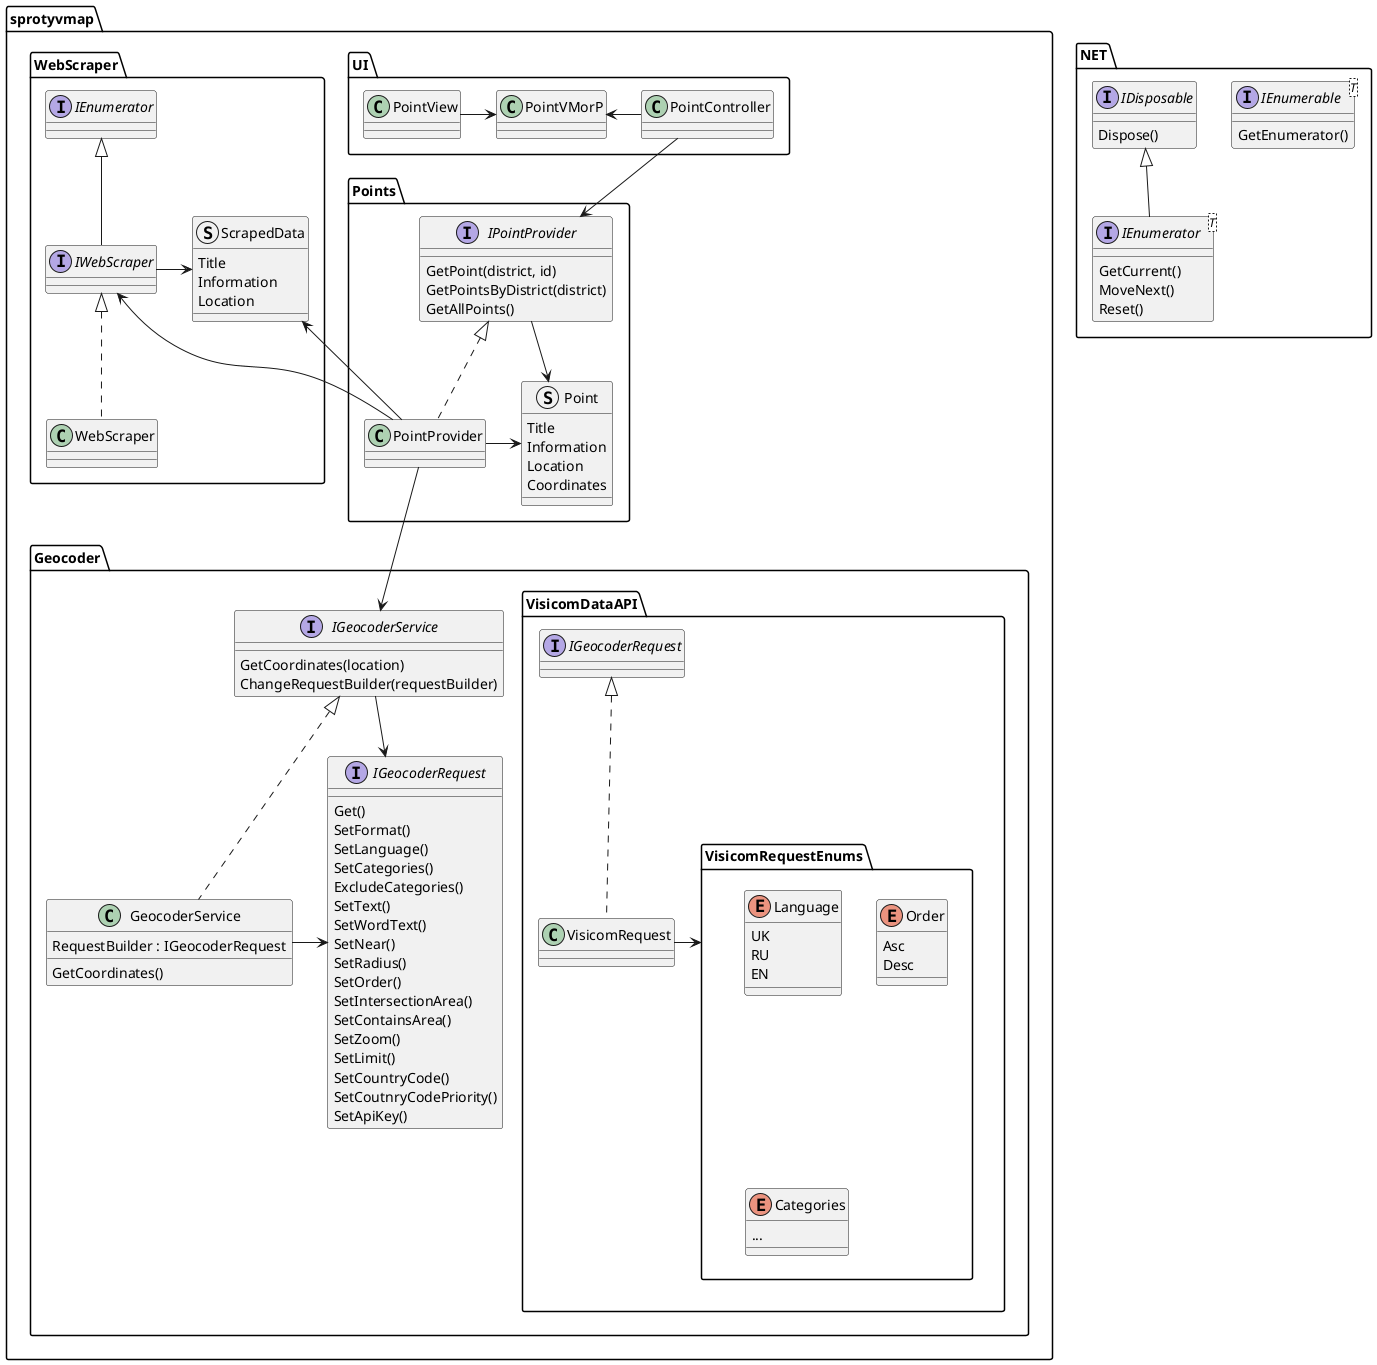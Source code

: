 @startuml sprotyvmap
package sprotyvmap
{
    package Points
    {
        interface IPointProvider {
            GetPoint(district, id)
            GetPointsByDistrict(district)
            GetAllPoints()
        }
        struct Point {
            {field} Title
            Information
            Location
            Coordinates
        }
        IPointProvider -> Point
        class PointProvider implements IPointProvider
        PointProvider -> Point
    }
    package UI
    {
        PointController --> IPointProvider
        PointVMorP <- PointController
        PointView -> PointVMorP
    }
    package .NET
    {
        interface IEnumerable<T>
        {
            GetEnumerator()
        }
        interface IEnumerator<T> implements IDisposable
        {
            GetCurrent()
            MoveNext()
            Reset()
        }
        interface IDisposable {
            Dispose()
        }
    }
    package WebScraper
    {
        struct ScrapedData {
            {field}Title
            Information
            Location
        }
        ScrapedData <-- PointProvider
        IWebScraper <- PointProvider
        IWebScraper -> ScrapedData
        interface IWebScraper implements IEnumerator
        class WebScraper implements IWebScraper
    }

    package Geocoder
    {
        interface IGeocoderService {
            GetCoordinates(location)
            ChangeRequestBuilder(requestBuilder)
        }
        IGeocoderService -> IGeocoderRequest
        interface IGeocoderRequest {
            Get()
            SetFormat()
            SetLanguage()
            SetCategories()
            ExcludeCategories()
            SetText()
            SetWordText()
            SetNear()
            SetRadius()
            SetOrder()
            SetIntersectionArea()
            SetContainsArea()
            SetZoom()
            SetLimit()
            SetCountryCode()
            SetCoutnryCodePriority()
            SetApiKey()
        }
        class GeocoderService implements IGeocoderService{
            RequestBuilder : IGeocoderRequest
            GetCoordinates()
        }
        GeocoderService -> IGeocoderRequest
        PointProvider -down-> IGeocoderService
        package VisicomDataAPI {

            package VisicomRequestEnums {
                enum Language {
                    UK
                    RU
                    EN
                }
                enum Order {
                    Asc
                    Desc
                }
                enum Categories {
                    ...
                }
            }
            class VisicomRequest implements IGeocoderRequest{

            }
            VisicomRequest -> VisicomRequestEnums
        }
    }
}

@enduml